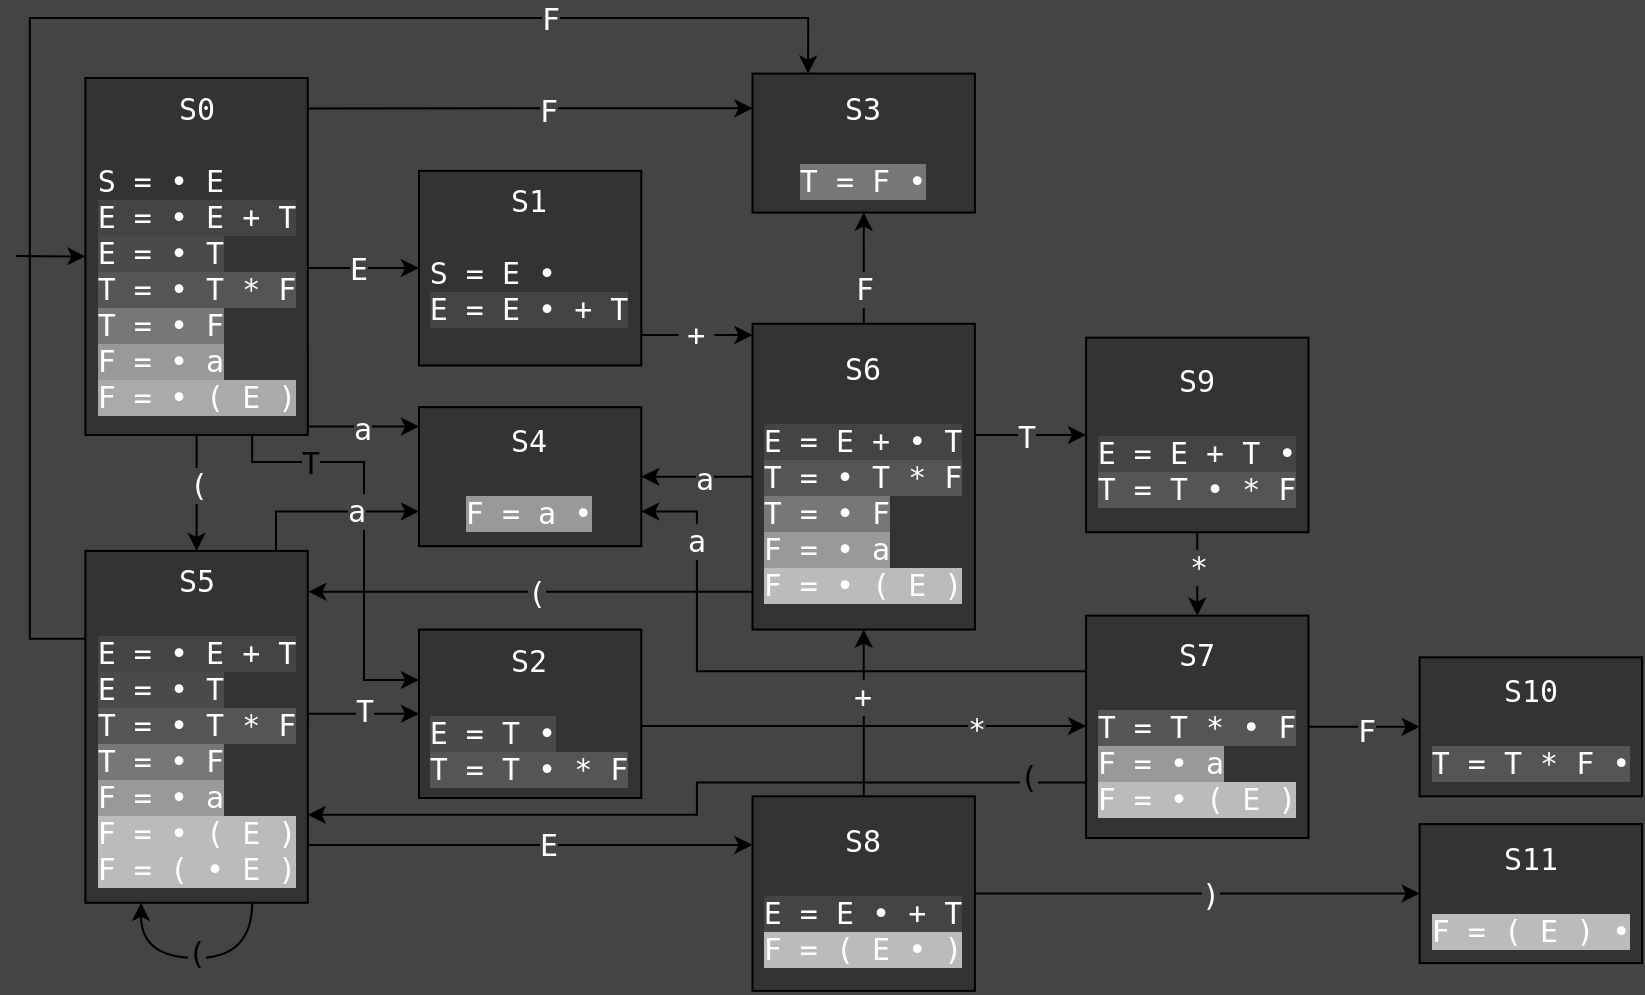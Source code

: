 <mxfile version="24.7.8">
  <diagram name="Page-1" id="OlGZkpxojUD_AP5KmQLQ">
    <mxGraphModel dx="1219" dy="1237" grid="1" gridSize="10" guides="1" tooltips="1" connect="1" arrows="1" fold="1" page="1" pageScale="1" pageWidth="827" pageHeight="1169" background="#444444" math="0" shadow="0">
      <root>
        <mxCell id="0" />
        <mxCell id="1" parent="0" />
        <mxCell id="v0S2vT5wZ2QxvqDgRi7f-3" style="edgeStyle=orthogonalEdgeStyle;rounded=0;orthogonalLoop=1;jettySize=auto;html=1;entryX=0.5;entryY=0;entryDx=0;entryDy=0;fontFamily=monospace;spacingLeft=0;fontSize=15;fontColor=#FFFFFF;" parent="1" source="v0S2vT5wZ2QxvqDgRi7f-1" target="v0S2vT5wZ2QxvqDgRi7f-2" edge="1">
          <mxGeometry relative="1" as="geometry" />
        </mxCell>
        <mxCell id="xnmgnFg0bWBNyFiT3FRn-1" value="&lt;font style=&quot;font-size: 15px;&quot; face=&quot;monospace&quot;&gt;(&lt;/font&gt;" style="edgeLabel;html=1;align=center;verticalAlign=middle;resizable=0;points=[];labelBackgroundColor=#444444;fontColor=#ffffff;" parent="v0S2vT5wZ2QxvqDgRi7f-3" vertex="1" connectable="0">
          <mxGeometry x="-0.154" relative="1" as="geometry">
            <mxPoint as="offset" />
          </mxGeometry>
        </mxCell>
        <mxCell id="v0S2vT5wZ2QxvqDgRi7f-5" style="edgeStyle=orthogonalEdgeStyle;rounded=0;orthogonalLoop=1;jettySize=auto;html=1;exitX=1;exitY=0.5;exitDx=0;exitDy=0;fontFamily=monospace;spacingLeft=0;fontSize=15;fontColor=#FFFFFF;" parent="1" source="v0S2vT5wZ2QxvqDgRi7f-1" target="v0S2vT5wZ2QxvqDgRi7f-4" edge="1">
          <mxGeometry relative="1" as="geometry">
            <Array as="points">
              <mxPoint x="150" y="129" />
              <mxPoint x="150" y="135" />
            </Array>
          </mxGeometry>
        </mxCell>
        <mxCell id="v0S2vT5wZ2QxvqDgRi7f-37" value="E" style="edgeLabel;html=1;align=center;verticalAlign=middle;resizable=0;points=[];rounded=0;fontFamily=monospace;spacingLeft=0;fontSize=15;labelBackgroundColor=#444444;fontColor=#FFFFFF;" parent="v0S2vT5wZ2QxvqDgRi7f-5" vertex="1" connectable="0">
          <mxGeometry x="-0.1" y="1" relative="1" as="geometry">
            <mxPoint x="9" y="1" as="offset" />
          </mxGeometry>
        </mxCell>
        <mxCell id="v0S2vT5wZ2QxvqDgRi7f-7" style="rounded=0;orthogonalLoop=1;jettySize=auto;html=1;exitX=1.001;exitY=0.02;exitDx=0;exitDy=0;entryX=0;entryY=0.25;entryDx=0;entryDy=0;fontFamily=monospace;spacingLeft=0;fontSize=15;fontColor=#FFFFFF;exitPerimeter=0;edgeStyle=orthogonalEdgeStyle;" parent="1" source="v0S2vT5wZ2QxvqDgRi7f-1" target="v0S2vT5wZ2QxvqDgRi7f-6" edge="1">
          <mxGeometry relative="1" as="geometry">
            <Array as="points">
              <mxPoint x="150" y="44" />
              <mxPoint x="150" y="55" />
            </Array>
          </mxGeometry>
        </mxCell>
        <mxCell id="v0S2vT5wZ2QxvqDgRi7f-30" value="F" style="edgeLabel;html=1;align=center;verticalAlign=middle;resizable=0;points=[];rounded=0;fontFamily=monospace;spacingLeft=0;fontSize=15;labelBackgroundColor=#444444;fontColor=#FFFFFF;" parent="v0S2vT5wZ2QxvqDgRi7f-7" vertex="1" connectable="0">
          <mxGeometry x="0.164" y="-1" relative="1" as="geometry">
            <mxPoint as="offset" />
          </mxGeometry>
        </mxCell>
        <mxCell id="v0S2vT5wZ2QxvqDgRi7f-11" style="edgeStyle=orthogonalEdgeStyle;rounded=0;orthogonalLoop=1;jettySize=auto;html=1;exitX=1;exitY=0.75;exitDx=0;exitDy=0;entryX=0;entryY=0.14;entryDx=0;entryDy=0;entryPerimeter=0;fontFamily=monospace;spacingLeft=0;fontSize=15;fontColor=#FFFFFF;" parent="1" source="v0S2vT5wZ2QxvqDgRi7f-1" target="v0S2vT5wZ2QxvqDgRi7f-10" edge="1">
          <mxGeometry relative="1" as="geometry">
            <Array as="points">
              <mxPoint x="155.881" y="214.308" />
            </Array>
          </mxGeometry>
        </mxCell>
        <mxCell id="v0S2vT5wZ2QxvqDgRi7f-36" value="a" style="edgeLabel;html=1;align=center;verticalAlign=middle;resizable=0;points=[];rounded=0;fontFamily=monospace;spacingLeft=0;fontSize=15;labelBackgroundColor=#444444;fontColor=#FFFFFF;" parent="v0S2vT5wZ2QxvqDgRi7f-11" vertex="1" connectable="0">
          <mxGeometry x="0.396" y="-3" relative="1" as="geometry">
            <mxPoint y="-3" as="offset" />
          </mxGeometry>
        </mxCell>
        <mxCell id="v0S2vT5wZ2QxvqDgRi7f-31" style="rounded=0;orthogonalLoop=1;jettySize=auto;html=1;exitX=0;exitY=0.5;exitDx=0;exitDy=0;startArrow=classic;startFill=1;endArrow=none;endFill=0;fontFamily=monospace;spacingLeft=0;fontSize=15;fontColor=#FFFFFF;" parent="1" source="v0S2vT5wZ2QxvqDgRi7f-1" edge="1">
          <mxGeometry relative="1" as="geometry">
            <mxPoint x="10" y="129" as="targetPoint" />
          </mxGeometry>
        </mxCell>
        <mxCell id="v0S2vT5wZ2QxvqDgRi7f-52" style="edgeStyle=orthogonalEdgeStyle;rounded=0;orthogonalLoop=1;jettySize=auto;html=1;exitX=0.75;exitY=1;exitDx=0;exitDy=0;fontFamily=monospace;spacingLeft=0;fontSize=15;fontColor=#FFFFFF;" parent="1" source="v0S2vT5wZ2QxvqDgRi7f-1" target="v0S2vT5wZ2QxvqDgRi7f-8" edge="1">
          <mxGeometry relative="1" as="geometry">
            <Array as="points">
              <mxPoint x="128" y="232" />
              <mxPoint x="184" y="232" />
              <mxPoint x="184" y="341" />
            </Array>
          </mxGeometry>
        </mxCell>
        <mxCell id="dsQuT1RgJaNSiDKjmoi5-3" value="&lt;font style=&quot;font-size: 15px;&quot;&gt;T&lt;/font&gt;" style="edgeLabel;html=1;align=center;verticalAlign=middle;resizable=0;points=[];labelBackgroundColor=#444444;fontFamily=monospace;fontSize=15;" parent="v0S2vT5wZ2QxvqDgRi7f-52" vertex="1" connectable="0">
          <mxGeometry x="-0.592" relative="1" as="geometry">
            <mxPoint as="offset" />
          </mxGeometry>
        </mxCell>
        <mxCell id="v0S2vT5wZ2QxvqDgRi7f-1" value="&lt;div style=&quot;font-size: 15px;&quot;&gt;S0&lt;/div&gt;&lt;div style=&quot;text-align: left; font-size: 15px;&quot;&gt;&lt;br style=&quot;font-size: 15px;&quot;&gt;&lt;/div&gt;&lt;div style=&quot;text-align: left; font-size: 15px;&quot;&gt;S = • E&lt;/div&gt;&lt;div style=&quot;text-align: left; font-size: 15px;&quot;&gt;&lt;span style=&quot;--darkreader-inline-bgcolor: #292b2a; font-size: 15px; background-color: rgb(68, 68, 68);&quot; data-darkreader-inline-bgcolor=&quot;&quot;&gt;E = • E + T&lt;/span&gt;&lt;/div&gt;&lt;div style=&quot;text-align: left; font-size: 15px;&quot;&gt;&lt;span style=&quot;--darkreader-inline-bgcolor: #292b2a; font-size: 15px; background-color: rgb(74, 74, 74);&quot; data-darkreader-inline-bgcolor=&quot;&quot;&gt;E = • T&lt;/span&gt;&lt;/div&gt;&lt;div style=&quot;text-align: left; font-size: 15px;&quot;&gt;&lt;span style=&quot;--darkreader-inline-bgcolor: #464846; font-size: 15px; background-color: rgb(85, 85, 85);&quot; data-darkreader-inline-bgcolor=&quot;&quot;&gt;T = • T * F&lt;/span&gt;&lt;/div&gt;&lt;div style=&quot;text-align: left; font-size: 15px;&quot;&gt;&lt;span style=&quot;font-size: 15px; background-color: rgb(119, 119, 119);&quot;&gt;T = • F&lt;/span&gt;&lt;/div&gt;&lt;div style=&quot;text-align: left; font-size: 15px;&quot;&gt;&lt;span style=&quot;font-size: 15px; background-color: rgb(153, 153, 153);&quot;&gt;F = • a&lt;/span&gt;&lt;/div&gt;&lt;div style=&quot;text-align: left; font-size: 15px;&quot;&gt;&lt;span style=&quot;font-size: 15px; background-color: rgb(170, 170, 170);&quot;&gt;F = • ( E )&lt;/span&gt;&lt;br style=&quot;font-size: 15px;&quot;&gt;&lt;/div&gt;" style="rounded=0;whiteSpace=wrap;html=1;fontFamily=monospace;spacingLeft=0;fontSize=15;fillColor=#333333;fontColor=#FFFFFF;spacing=2;labelPosition=center;verticalLabelPosition=middle;align=center;verticalAlign=top;" parent="1" vertex="1">
          <mxGeometry x="44.69" y="40" width="111.19" height="178.48" as="geometry" />
        </mxCell>
        <mxCell id="v0S2vT5wZ2QxvqDgRi7f-9" style="rounded=0;orthogonalLoop=1;jettySize=auto;html=1;entryX=0;entryY=0.5;entryDx=0;entryDy=0;fontFamily=monospace;spacingLeft=0;fontSize=15;fontColor=#FFFFFF;exitX=1;exitY=0.5;exitDx=0;exitDy=0;edgeStyle=orthogonalEdgeStyle;" parent="1" source="v0S2vT5wZ2QxvqDgRi7f-2" target="v0S2vT5wZ2QxvqDgRi7f-8" edge="1">
          <mxGeometry relative="1" as="geometry">
            <Array as="points">
              <mxPoint x="156" y="358" />
            </Array>
          </mxGeometry>
        </mxCell>
        <mxCell id="v0S2vT5wZ2QxvqDgRi7f-43" value="T" style="edgeLabel;html=1;align=center;verticalAlign=middle;resizable=0;points=[];rounded=0;fontFamily=monospace;spacingLeft=0;fontSize=15;labelBackgroundColor=#444444;fontColor=#FFFFFF;" parent="v0S2vT5wZ2QxvqDgRi7f-9" vertex="1" connectable="0">
          <mxGeometry x="0.25" y="-5" relative="1" as="geometry">
            <mxPoint x="-5" y="-7" as="offset" />
          </mxGeometry>
        </mxCell>
        <mxCell id="v0S2vT5wZ2QxvqDgRi7f-12" style="edgeStyle=orthogonalEdgeStyle;rounded=0;orthogonalLoop=1;jettySize=auto;html=1;entryX=0;entryY=0.75;entryDx=0;entryDy=0;fontFamily=monospace;spacingLeft=0;fontSize=15;fontColor=#FFFFFF;" parent="1" source="v0S2vT5wZ2QxvqDgRi7f-2" target="v0S2vT5wZ2QxvqDgRi7f-10" edge="1">
          <mxGeometry relative="1" as="geometry">
            <Array as="points">
              <mxPoint x="140" y="257" />
            </Array>
          </mxGeometry>
        </mxCell>
        <mxCell id="v0S2vT5wZ2QxvqDgRi7f-38" value="a" style="edgeLabel;html=1;align=center;verticalAlign=middle;resizable=0;points=[];rounded=0;fontFamily=monospace;spacingLeft=0;fontSize=15;labelBackgroundColor=#444444;fontColor=#FFFFFF;" parent="v0S2vT5wZ2QxvqDgRi7f-12" vertex="1" connectable="0">
          <mxGeometry x="0.529" relative="1" as="geometry">
            <mxPoint x="-10" y="-1" as="offset" />
          </mxGeometry>
        </mxCell>
        <mxCell id="v0S2vT5wZ2QxvqDgRi7f-27" style="edgeStyle=orthogonalEdgeStyle;rounded=0;orthogonalLoop=1;jettySize=auto;html=1;exitX=1;exitY=0.75;exitDx=0;exitDy=0;entryX=0;entryY=0.25;entryDx=0;entryDy=0;fontFamily=monospace;spacingLeft=0;fontSize=15;fontColor=#FFFFFF;" parent="1" source="v0S2vT5wZ2QxvqDgRi7f-2" target="v0S2vT5wZ2QxvqDgRi7f-25" edge="1">
          <mxGeometry relative="1" as="geometry">
            <Array as="points">
              <mxPoint x="156" y="424" />
            </Array>
          </mxGeometry>
        </mxCell>
        <mxCell id="v0S2vT5wZ2QxvqDgRi7f-44" value="E" style="edgeLabel;html=1;align=center;verticalAlign=middle;resizable=0;points=[];rounded=0;fontFamily=monospace;spacingLeft=0;fontSize=15;labelBackgroundColor=#444444;fontColor=#FFFFFF;" parent="v0S2vT5wZ2QxvqDgRi7f-27" vertex="1" connectable="0">
          <mxGeometry x="0.132" y="-2" relative="1" as="geometry">
            <mxPoint y="-3" as="offset" />
          </mxGeometry>
        </mxCell>
        <mxCell id="v0S2vT5wZ2QxvqDgRi7f-32" style="edgeStyle=orthogonalEdgeStyle;rounded=0;orthogonalLoop=1;jettySize=auto;html=1;exitX=0;exitY=0.25;exitDx=0;exitDy=0;entryX=0.25;entryY=0;entryDx=0;entryDy=0;fontFamily=monospace;spacingLeft=0;fontSize=15;fontColor=#FFFFFF;" parent="1" source="v0S2vT5wZ2QxvqDgRi7f-2" target="v0S2vT5wZ2QxvqDgRi7f-6" edge="1">
          <mxGeometry relative="1" as="geometry">
            <Array as="points">
              <mxPoint x="16.898" y="319.937" />
              <mxPoint x="16.898" y="10" />
              <mxPoint x="406.051" y="10" />
            </Array>
          </mxGeometry>
        </mxCell>
        <mxCell id="v0S2vT5wZ2QxvqDgRi7f-33" value="F" style="edgeLabel;html=1;align=center;verticalAlign=middle;resizable=0;points=[];rounded=0;fontFamily=monospace;spacingLeft=0;fontSize=15;labelBackgroundColor=#444444;fontColor=#FFFFFF;" parent="v0S2vT5wZ2QxvqDgRi7f-32" vertex="1" connectable="0">
          <mxGeometry x="0.583" relative="1" as="geometry">
            <mxPoint x="1" as="offset" />
          </mxGeometry>
        </mxCell>
        <mxCell id="v0S2vT5wZ2QxvqDgRi7f-2" value="&lt;div style=&quot;font-size: 15px;&quot;&gt;S5&lt;/div&gt;&lt;div align=&quot;left&quot; style=&quot;font-size: 15px;&quot;&gt;&lt;br style=&quot;font-size: 15px;&quot;&gt;&lt;/div&gt;&lt;div align=&quot;justify&quot; style=&quot;font-size: 15px;&quot;&gt;&lt;span style=&quot;font-size: 15px; background-color: rgb(68, 68, 68);&quot;&gt;E = • E + T&lt;/span&gt;&lt;/div&gt;&lt;div align=&quot;justify&quot; style=&quot;font-size: 15px;&quot;&gt;&lt;span style=&quot;text-align: left; background-color: rgb(74, 74, 74);&quot;&gt;E = • T&lt;/span&gt;&lt;span style=&quot;font-size: 15px; background-color: rgb(68, 68, 68);&quot;&gt;&lt;br&gt;&lt;/span&gt;&lt;/div&gt;&lt;div align=&quot;justify&quot; style=&quot;font-size: 15px;&quot;&gt;&lt;span style=&quot;background-color: rgb(85, 85, 85); font-size: 15px;&quot;&gt;T = • T * F&lt;/span&gt;&lt;/div&gt;&lt;div align=&quot;justify&quot; style=&quot;font-size: 15px;&quot;&gt;&lt;span style=&quot;background-color: rgb(119, 119, 119); font-size: 15px;&quot;&gt;T = • F&lt;/span&gt;&lt;/div&gt;&lt;div align=&quot;justify&quot; style=&quot;font-size: 15px;&quot;&gt;&lt;span style=&quot;background-color: rgb(153, 153, 153); font-size: 15px;&quot;&gt;F = • a&lt;/span&gt;&lt;/div&gt;&lt;div align=&quot;justify&quot; style=&quot;font-size: 15px;&quot;&gt;&lt;span style=&quot;background-color: rgb(187, 187, 187); font-size: 15px;&quot;&gt;F = • ( E )&lt;/span&gt;&lt;/div&gt;&lt;div align=&quot;justify&quot; style=&quot;font-size: 15px;&quot;&gt;&lt;span style=&quot;background-color: rgb(187, 187, 187); font-size: 15px;&quot;&gt;F = ( • E )&lt;/span&gt;&lt;/div&gt;" style="rounded=0;whiteSpace=wrap;html=1;fontFamily=monospace;spacingLeft=0;fontSize=15;fillColor=#333333;fontColor=#FFFFFF;verticalAlign=top;" parent="1" vertex="1">
          <mxGeometry x="44.69" y="276.45" width="111.19" height="175.93" as="geometry" />
        </mxCell>
        <mxCell id="v0S2vT5wZ2QxvqDgRi7f-15" style="rounded=0;orthogonalLoop=1;jettySize=auto;html=1;entryX=0;entryY=0.037;entryDx=0;entryDy=0;entryPerimeter=0;fontFamily=monospace;spacingLeft=0;fontSize=15;fontColor=#FFFFFF;" parent="1" target="v0S2vT5wZ2QxvqDgRi7f-13" edge="1">
          <mxGeometry relative="1" as="geometry">
            <mxPoint x="322.661" y="168.443" as="sourcePoint" />
          </mxGeometry>
        </mxCell>
        <mxCell id="v0S2vT5wZ2QxvqDgRi7f-57" value="&lt;div style=&quot;font-size: 15px;&quot;&gt;+&lt;/div&gt;" style="edgeLabel;html=1;align=center;verticalAlign=middle;resizable=0;points=[];rotation=-90;rounded=0;fontFamily=monospace;spacingLeft=0;fontSize=15;labelBackgroundColor=#444444;fontColor=#FFFFFF;" parent="v0S2vT5wZ2QxvqDgRi7f-15" vertex="1" connectable="0">
          <mxGeometry x="-0.084" relative="1" as="geometry">
            <mxPoint x="1" y="1" as="offset" />
          </mxGeometry>
        </mxCell>
        <mxCell id="v0S2vT5wZ2QxvqDgRi7f-4" value="&lt;div style=&quot;font-size: 15px;&quot;&gt;S1&lt;/div&gt;&lt;div align=&quot;left&quot; style=&quot;font-size: 15px;&quot;&gt;&lt;br style=&quot;font-size: 15px;&quot;&gt;&lt;/div&gt;&lt;div align=&quot;left&quot; style=&quot;font-size: 15px;&quot;&gt;S = E •&lt;/div&gt;&lt;div align=&quot;left&quot; style=&quot;font-size: 15px;&quot;&gt;&lt;span style=&quot;font-size: 15px; background-color: rgb(68, 68, 68);&quot;&gt;E = E&amp;nbsp;• + T&lt;/span&gt;&lt;/div&gt;" style="rounded=0;whiteSpace=wrap;html=1;fontFamily=monospace;spacingLeft=0;fontSize=15;fillColor=#333333;fontColor=#FFFFFF;verticalAlign=top;" parent="1" vertex="1">
          <mxGeometry x="211.475" y="86.442" width="111.186" height="97.29" as="geometry" />
        </mxCell>
        <mxCell id="v0S2vT5wZ2QxvqDgRi7f-6" value="&lt;div style=&quot;font-size: 15px;&quot;&gt;S3&lt;/div&gt;&lt;div align=&quot;left&quot; style=&quot;font-size: 15px;&quot;&gt;&lt;br style=&quot;font-size: 15px;&quot;&gt;&lt;/div&gt;&lt;div align=&quot;left&quot; style=&quot;font-size: 15px;&quot;&gt;&lt;span style=&quot;background-color: rgb(119, 119, 119); font-size: 15px;&quot;&gt;T = F •&lt;/span&gt;&lt;/div&gt;" style="rounded=0;whiteSpace=wrap;html=1;fontFamily=monospace;spacingLeft=0;fontSize=15;fillColor=#333333;fontColor=#FFFFFF;" parent="1" vertex="1">
          <mxGeometry x="378.254" y="37.797" width="111.186" height="69.493" as="geometry" />
        </mxCell>
        <mxCell id="v0S2vT5wZ2QxvqDgRi7f-22" style="edgeStyle=orthogonalEdgeStyle;rounded=0;orthogonalLoop=1;jettySize=auto;html=1;fontFamily=monospace;spacingLeft=0;fontSize=15;fontColor=#FFFFFF;" parent="1" source="v0S2vT5wZ2QxvqDgRi7f-8" target="v0S2vT5wZ2QxvqDgRi7f-20" edge="1">
          <mxGeometry relative="1" as="geometry">
            <Array as="points">
              <mxPoint x="380" y="364" />
              <mxPoint x="380" y="364" />
            </Array>
          </mxGeometry>
        </mxCell>
        <mxCell id="v0S2vT5wZ2QxvqDgRi7f-47" value="*" style="edgeLabel;html=1;align=center;verticalAlign=middle;resizable=0;points=[];rounded=0;fontFamily=monospace;spacingLeft=0;fontSize=15;labelBackgroundColor=#444444;fontColor=#FFFFFF;" parent="v0S2vT5wZ2QxvqDgRi7f-22" vertex="1" connectable="0">
          <mxGeometry x="0.508" relative="1" as="geometry">
            <mxPoint y="1" as="offset" />
          </mxGeometry>
        </mxCell>
        <mxCell id="v0S2vT5wZ2QxvqDgRi7f-8" value="&lt;div style=&quot;font-size: 15px;&quot;&gt;S2&lt;/div&gt;&lt;div align=&quot;left&quot; style=&quot;font-size: 15px;&quot;&gt;&lt;br style=&quot;font-size: 15px;&quot;&gt;&lt;/div&gt;&lt;div align=&quot;left&quot; style=&quot;font-size: 15px;&quot;&gt;&lt;span style=&quot;background-color: rgb(74, 74, 74);&quot;&gt;E = T&amp;nbsp;&lt;/span&gt;&lt;span style=&quot;background-color: rgb(74, 74, 74); text-align: center;&quot;&gt;•&lt;/span&gt;&lt;br&gt;&lt;/div&gt;&lt;div align=&quot;left&quot; style=&quot;font-size: 15px;&quot;&gt;&lt;span style=&quot;background-color: rgb(85, 85, 85); font-size: 15px;&quot;&gt;T = T • * F&lt;/span&gt;&lt;/div&gt;" style="rounded=0;whiteSpace=wrap;html=1;fontFamily=monospace;spacingLeft=0;fontSize=15;fillColor=#333333;fontColor=#FFFFFF;" parent="1" vertex="1">
          <mxGeometry x="211.47" y="315.77" width="111.19" height="84.23" as="geometry" />
        </mxCell>
        <mxCell id="v0S2vT5wZ2QxvqDgRi7f-10" value="&lt;div style=&quot;font-size: 15px;&quot;&gt;S4&lt;br style=&quot;font-size: 15px;&quot;&gt;&lt;/div&gt;&lt;div align=&quot;left&quot; style=&quot;font-size: 15px;&quot;&gt;&lt;br style=&quot;font-size: 15px;&quot;&gt;&lt;/div&gt;&lt;div align=&quot;left&quot; style=&quot;font-size: 15px;&quot;&gt;&lt;span style=&quot;background-color: rgb(153, 153, 153); font-size: 15px;&quot;&gt;F = a •&lt;/span&gt;&lt;/div&gt;" style="rounded=0;whiteSpace=wrap;html=1;fontFamily=monospace;spacingLeft=0;fontSize=15;fillColor=#333333;fontColor=#FFFFFF;" parent="1" vertex="1">
          <mxGeometry x="211.475" y="204.579" width="111.186" height="69.493" as="geometry" />
        </mxCell>
        <mxCell id="v0S2vT5wZ2QxvqDgRi7f-14" style="edgeStyle=orthogonalEdgeStyle;rounded=0;orthogonalLoop=1;jettySize=auto;html=1;entryX=0.5;entryY=1;entryDx=0;entryDy=0;fontFamily=monospace;spacingLeft=0;fontSize=15;fontColor=#FFFFFF;" parent="1" source="v0S2vT5wZ2QxvqDgRi7f-13" target="v0S2vT5wZ2QxvqDgRi7f-6" edge="1">
          <mxGeometry relative="1" as="geometry" />
        </mxCell>
        <mxCell id="v0S2vT5wZ2QxvqDgRi7f-34" value="F" style="edgeLabel;html=1;align=center;verticalAlign=middle;resizable=0;points=[];rounded=0;fontFamily=monospace;spacingLeft=0;fontSize=15;labelBackgroundColor=#444444;fontColor=#FFFFFF;" parent="v0S2vT5wZ2QxvqDgRi7f-14" vertex="1" connectable="0">
          <mxGeometry x="-0.35" relative="1" as="geometry">
            <mxPoint as="offset" />
          </mxGeometry>
        </mxCell>
        <mxCell id="v0S2vT5wZ2QxvqDgRi7f-16" style="edgeStyle=orthogonalEdgeStyle;rounded=0;orthogonalLoop=1;jettySize=auto;html=1;exitX=0;exitY=0.5;exitDx=0;exitDy=0;entryX=1;entryY=0.5;entryDx=0;entryDy=0;fontFamily=monospace;spacingLeft=0;fontSize=15;fontColor=#FFFFFF;" parent="1" source="v0S2vT5wZ2QxvqDgRi7f-13" target="v0S2vT5wZ2QxvqDgRi7f-10" edge="1">
          <mxGeometry relative="1" as="geometry" />
        </mxCell>
        <mxCell id="v0S2vT5wZ2QxvqDgRi7f-39" value="a" style="edgeLabel;html=1;align=center;verticalAlign=middle;resizable=0;points=[];rounded=0;fontFamily=monospace;spacingLeft=0;fontSize=15;labelBackgroundColor=#444444;fontColor=#FFFFFF;" parent="v0S2vT5wZ2QxvqDgRi7f-16" vertex="1" connectable="0">
          <mxGeometry x="-0.1" y="4" relative="1" as="geometry">
            <mxPoint y="-4" as="offset" />
          </mxGeometry>
        </mxCell>
        <mxCell id="v0S2vT5wZ2QxvqDgRi7f-19" style="edgeStyle=orthogonalEdgeStyle;rounded=0;orthogonalLoop=1;jettySize=auto;html=1;exitX=1;exitY=0.5;exitDx=0;exitDy=0;entryX=0;entryY=0.5;entryDx=0;entryDy=0;fontFamily=monospace;spacingLeft=0;fontSize=15;fontColor=#FFFFFF;" parent="1" source="v0S2vT5wZ2QxvqDgRi7f-13" target="v0S2vT5wZ2QxvqDgRi7f-18" edge="1">
          <mxGeometry relative="1" as="geometry">
            <Array as="points">
              <mxPoint x="489.441" y="218.478" />
            </Array>
          </mxGeometry>
        </mxCell>
        <mxCell id="v0S2vT5wZ2QxvqDgRi7f-49" value="T" style="edgeLabel;html=1;align=center;verticalAlign=middle;resizable=0;points=[];rounded=0;fontFamily=monospace;spacingLeft=0;fontSize=15;labelBackgroundColor=#444444;fontColor=#FFFFFF;" parent="v0S2vT5wZ2QxvqDgRi7f-19" vertex="1" connectable="0">
          <mxGeometry x="0.212" relative="1" as="geometry">
            <mxPoint as="offset" />
          </mxGeometry>
        </mxCell>
        <mxCell id="v0S2vT5wZ2QxvqDgRi7f-53" style="rounded=0;orthogonalLoop=1;jettySize=auto;html=1;exitX=0.001;exitY=0.838;exitDx=0;exitDy=0;exitPerimeter=0;entryX=1.003;entryY=0.116;entryDx=0;entryDy=0;entryPerimeter=0;fontFamily=monospace;spacingLeft=0;fontSize=15;fontColor=#FFFFFF;edgeStyle=orthogonalEdgeStyle;" parent="1" source="v0S2vT5wZ2QxvqDgRi7f-13" target="v0S2vT5wZ2QxvqDgRi7f-2" edge="1">
          <mxGeometry relative="1" as="geometry">
            <Array as="points">
              <mxPoint x="380" y="291" />
              <mxPoint x="380" y="297" />
            </Array>
          </mxGeometry>
        </mxCell>
        <mxCell id="v0S2vT5wZ2QxvqDgRi7f-54" value="(" style="edgeLabel;html=1;align=center;verticalAlign=middle;resizable=0;points=[];rounded=0;fontFamily=monospace;spacingLeft=0;fontSize=15;labelBackgroundColor=#444444;fontColor=#FFFFFF;" parent="v0S2vT5wZ2QxvqDgRi7f-53" vertex="1" connectable="0">
          <mxGeometry x="-0.173" relative="1" as="geometry">
            <mxPoint x="-22" as="offset" />
          </mxGeometry>
        </mxCell>
        <mxCell id="v0S2vT5wZ2QxvqDgRi7f-13" value="&lt;div style=&quot;font-size: 15px;&quot;&gt;S6&lt;/div&gt;&lt;div align=&quot;left&quot; style=&quot;font-size: 15px;&quot;&gt;&lt;br style=&quot;font-size: 15px;&quot;&gt;&lt;/div&gt;&lt;div align=&quot;left&quot; style=&quot;font-size: 15px;&quot;&gt;&lt;span style=&quot;font-size: 15px; background-color: rgb(68, 68, 68);&quot;&gt;E = E + • T&lt;/span&gt;&lt;/div&gt;&lt;div align=&quot;left&quot; style=&quot;font-size: 15px;&quot;&gt;&lt;span style=&quot;background-color: rgb(85, 85, 85); font-size: 15px;&quot;&gt;T = • T * F&lt;/span&gt;&lt;/div&gt;&lt;div align=&quot;left&quot; style=&quot;font-size: 15px;&quot;&gt;&lt;span style=&quot;background-color: rgb(119, 119, 119); font-size: 15px;&quot;&gt;T = • F&lt;/span&gt;&lt;/div&gt;&lt;div align=&quot;left&quot; style=&quot;font-size: 15px;&quot;&gt;&lt;span style=&quot;background-color: rgb(153, 153, 153); font-size: 15px;&quot;&gt;F = • a&lt;/span&gt;&lt;/div&gt;&lt;div align=&quot;left&quot; style=&quot;font-size: 15px;&quot;&gt;&lt;span style=&quot;background-color: rgb(187, 187, 187); font-size: 15px;&quot;&gt;F = • ( E )&lt;/span&gt;&lt;br style=&quot;font-size: 15px;&quot;&gt;&lt;/div&gt;" style="rounded=0;whiteSpace=wrap;html=1;fontFamily=monospace;spacingLeft=0;fontSize=15;fillColor=#333333;fontColor=#FFFFFF;" parent="1" vertex="1">
          <mxGeometry x="378.254" y="162.884" width="111.186" height="152.884" as="geometry" />
        </mxCell>
        <mxCell id="v0S2vT5wZ2QxvqDgRi7f-21" style="edgeStyle=orthogonalEdgeStyle;rounded=0;orthogonalLoop=1;jettySize=auto;html=1;entryX=0.5;entryY=0;entryDx=0;entryDy=0;fontFamily=monospace;spacingLeft=0;fontSize=15;fontColor=#FFFFFF;" parent="1" source="v0S2vT5wZ2QxvqDgRi7f-18" target="v0S2vT5wZ2QxvqDgRi7f-20" edge="1">
          <mxGeometry relative="1" as="geometry" />
        </mxCell>
        <mxCell id="v0S2vT5wZ2QxvqDgRi7f-50" value="*" style="edgeLabel;html=1;align=center;verticalAlign=middle;resizable=0;points=[];rounded=0;fontFamily=monospace;spacingLeft=0;fontSize=15;fontColor=#FFFFFF;labelBackgroundColor=#444444;" parent="v0S2vT5wZ2QxvqDgRi7f-21" vertex="1" connectable="0">
          <mxGeometry x="-0.655" relative="1" as="geometry">
            <mxPoint y="10" as="offset" />
          </mxGeometry>
        </mxCell>
        <mxCell id="v0S2vT5wZ2QxvqDgRi7f-18" value="&lt;div style=&quot;font-size: 15px;&quot;&gt;S9&lt;/div&gt;&lt;div align=&quot;left&quot; style=&quot;font-size: 15px;&quot;&gt;&lt;br style=&quot;font-size: 15px;&quot;&gt;&lt;/div&gt;&lt;div align=&quot;left&quot; style=&quot;font-size: 15px;&quot;&gt;&lt;span style=&quot;font-size: 15px; background-color: rgb(68, 68, 68);&quot;&gt;E = E + T •&lt;/span&gt;&lt;/div&gt;&lt;div align=&quot;left&quot; style=&quot;font-size: 15px;&quot;&gt;&lt;span style=&quot;background-color: rgb(85, 85, 85); font-size: 15px;&quot;&gt;T = T&amp;nbsp;• * F&lt;/span&gt;&lt;/div&gt;" style="rounded=0;whiteSpace=wrap;html=1;fontFamily=monospace;spacingLeft=0;fontSize=15;fillColor=#333333;fontColor=#FFFFFF;" parent="1" vertex="1">
          <mxGeometry x="545.034" y="169.833" width="111.186" height="97.29" as="geometry" />
        </mxCell>
        <mxCell id="v0S2vT5wZ2QxvqDgRi7f-24" style="edgeStyle=orthogonalEdgeStyle;rounded=0;orthogonalLoop=1;jettySize=auto;html=1;entryX=0;entryY=0.5;entryDx=0;entryDy=0;fontFamily=monospace;spacingLeft=0;fontSize=15;fontColor=#FFFFFF;" parent="1" source="v0S2vT5wZ2QxvqDgRi7f-20" target="v0S2vT5wZ2QxvqDgRi7f-23" edge="1">
          <mxGeometry relative="1" as="geometry" />
        </mxCell>
        <mxCell id="v0S2vT5wZ2QxvqDgRi7f-48" value="F" style="edgeLabel;html=1;align=center;verticalAlign=middle;resizable=0;points=[];rounded=0;fontFamily=monospace;spacingLeft=0;fontSize=15;labelBackgroundColor=#444444;fontColor=#FFFFFF;" parent="v0S2vT5wZ2QxvqDgRi7f-24" vertex="1" connectable="0">
          <mxGeometry x="0.017" y="-1" relative="1" as="geometry">
            <mxPoint as="offset" />
          </mxGeometry>
        </mxCell>
        <mxCell id="v0S2vT5wZ2QxvqDgRi7f-40" style="edgeStyle=orthogonalEdgeStyle;rounded=0;orthogonalLoop=1;jettySize=auto;html=1;exitX=0;exitY=0.25;exitDx=0;exitDy=0;entryX=1;entryY=0.75;entryDx=0;entryDy=0;fontFamily=monospace;spacingLeft=0;fontSize=15;fontColor=#FFFFFF;" parent="1" source="v0S2vT5wZ2QxvqDgRi7f-20" target="v0S2vT5wZ2QxvqDgRi7f-10" edge="1">
          <mxGeometry relative="1" as="geometry">
            <Array as="points">
              <mxPoint x="350.458" y="336.615" />
              <mxPoint x="350.458" y="257.394" />
            </Array>
          </mxGeometry>
        </mxCell>
        <mxCell id="v0S2vT5wZ2QxvqDgRi7f-41" value="a" style="edgeLabel;html=1;align=center;verticalAlign=middle;resizable=0;points=[];rounded=0;fontFamily=monospace;spacingLeft=0;fontSize=15;labelBackgroundColor=#444444;fontColor=#FFFFFF;" parent="v0S2vT5wZ2QxvqDgRi7f-40" vertex="1" connectable="0">
          <mxGeometry x="0.72" y="1" relative="1" as="geometry">
            <mxPoint as="offset" />
          </mxGeometry>
        </mxCell>
        <mxCell id="iERBxF1EAUFehvLkgGPC-3" style="edgeStyle=orthogonalEdgeStyle;shape=connector;rounded=0;orthogonalLoop=1;jettySize=auto;html=1;exitX=0;exitY=0.75;exitDx=0;exitDy=0;entryX=1;entryY=0.75;entryDx=0;entryDy=0;strokeColor=default;align=center;verticalAlign=middle;fontFamily=monospace;fontSize=15;fontColor=default;labelBackgroundColor=#444444;resizable=0;endArrow=classic;" edge="1" parent="1" source="v0S2vT5wZ2QxvqDgRi7f-20" target="v0S2vT5wZ2QxvqDgRi7f-2">
          <mxGeometry relative="1" as="geometry" />
        </mxCell>
        <mxCell id="iERBxF1EAUFehvLkgGPC-4" value="(" style="edgeLabel;html=1;align=center;verticalAlign=middle;resizable=0;points=[];fontFamily=monospace;fontSize=15;fontColor=default;labelBackgroundColor=#444444;fillColor=none;gradientColor=none;" vertex="1" connectable="0" parent="iERBxF1EAUFehvLkgGPC-3">
          <mxGeometry x="-0.858" y="1" relative="1" as="geometry">
            <mxPoint y="-4" as="offset" />
          </mxGeometry>
        </mxCell>
        <mxCell id="v0S2vT5wZ2QxvqDgRi7f-20" value="&lt;div style=&quot;font-size: 15px;&quot;&gt;S7&lt;/div&gt;&lt;div align=&quot;left&quot; style=&quot;font-size: 15px;&quot;&gt;&lt;br style=&quot;font-size: 15px;&quot;&gt;&lt;/div&gt;&lt;div align=&quot;left&quot; style=&quot;font-size: 15px;&quot;&gt;&lt;span style=&quot;background-color: rgb(85, 85, 85); font-size: 15px;&quot;&gt;T = T * • F&lt;/span&gt;&lt;/div&gt;&lt;div align=&quot;left&quot; style=&quot;font-size: 15px;&quot;&gt;&lt;span style=&quot;background-color: rgb(153, 153, 153); font-size: 15px;&quot;&gt;F = • a&lt;/span&gt;&lt;/div&gt;&lt;div align=&quot;left&quot; style=&quot;font-size: 15px;&quot;&gt;&lt;span style=&quot;background-color: rgb(187, 187, 187); font-size: 15px;&quot;&gt;F = • ( E )&lt;/span&gt;&lt;br style=&quot;font-size: 15px;&quot;&gt;&lt;/div&gt;" style="rounded=0;whiteSpace=wrap;html=1;fontFamily=monospace;spacingLeft=0;fontSize=15;fillColor=#333333;fontColor=#FFFFFF;" parent="1" vertex="1">
          <mxGeometry x="545.034" y="308.818" width="111.186" height="111.188" as="geometry" />
        </mxCell>
        <mxCell id="v0S2vT5wZ2QxvqDgRi7f-23" value="&lt;div style=&quot;font-size: 15px;&quot;&gt;S10&lt;/div&gt;&lt;div align=&quot;left&quot; style=&quot;font-size: 15px;&quot;&gt;&lt;br style=&quot;font-size: 15px;&quot;&gt;&lt;/div&gt;&lt;div align=&quot;left&quot; style=&quot;font-size: 15px;&quot;&gt;&lt;span style=&quot;background-color: rgb(85, 85, 85); font-size: 15px;&quot;&gt;T = T * F •&lt;/span&gt;&lt;/div&gt;" style="rounded=0;whiteSpace=wrap;html=1;fontFamily=monospace;spacingLeft=0;fontSize=15;fillColor=#333333;fontColor=#FFFFFF;" parent="1" vertex="1">
          <mxGeometry x="711.814" y="329.666" width="111.186" height="69.493" as="geometry" />
        </mxCell>
        <mxCell id="v0S2vT5wZ2QxvqDgRi7f-26" style="edgeStyle=orthogonalEdgeStyle;rounded=0;orthogonalLoop=1;jettySize=auto;html=1;entryX=0.5;entryY=1;entryDx=0;entryDy=0;fontFamily=monospace;spacingLeft=0;fontSize=15;fontColor=#FFFFFF;" parent="1" source="v0S2vT5wZ2QxvqDgRi7f-25" target="v0S2vT5wZ2QxvqDgRi7f-13" edge="1">
          <mxGeometry relative="1" as="geometry" />
        </mxCell>
        <mxCell id="v0S2vT5wZ2QxvqDgRi7f-46" value="+" style="edgeLabel;html=1;align=center;verticalAlign=middle;resizable=0;points=[];rounded=0;fontFamily=monospace;spacingLeft=0;fontSize=15;labelBackgroundColor=#444444;fontColor=#FFFFFF;" parent="v0S2vT5wZ2QxvqDgRi7f-26" vertex="1" connectable="0">
          <mxGeometry y="-1" relative="1" as="geometry">
            <mxPoint x="-1" y="-8" as="offset" />
          </mxGeometry>
        </mxCell>
        <mxCell id="v0S2vT5wZ2QxvqDgRi7f-29" style="edgeStyle=orthogonalEdgeStyle;rounded=0;orthogonalLoop=1;jettySize=auto;html=1;exitX=1;exitY=0.5;exitDx=0;exitDy=0;entryX=0;entryY=0.5;entryDx=0;entryDy=0;fontFamily=monospace;spacingLeft=0;fontSize=15;fontColor=#FFFFFF;" parent="1" source="v0S2vT5wZ2QxvqDgRi7f-25" target="v0S2vT5wZ2QxvqDgRi7f-28" edge="1">
          <mxGeometry relative="1" as="geometry">
            <Array as="points">
              <mxPoint x="489.441" y="447.804" />
            </Array>
          </mxGeometry>
        </mxCell>
        <mxCell id="v0S2vT5wZ2QxvqDgRi7f-45" value=")" style="edgeLabel;html=1;align=center;verticalAlign=middle;resizable=0;points=[];rounded=0;fontFamily=monospace;spacingLeft=0;fontSize=15;labelBackgroundColor=#444444;fontColor=#FFFFFF;" parent="v0S2vT5wZ2QxvqDgRi7f-29" vertex="1" connectable="0">
          <mxGeometry x="0.059" y="-2" relative="1" as="geometry">
            <mxPoint y="-2" as="offset" />
          </mxGeometry>
        </mxCell>
        <mxCell id="v0S2vT5wZ2QxvqDgRi7f-25" value="&lt;div style=&quot;font-size: 15px;&quot;&gt;S8&lt;/div&gt;&lt;div align=&quot;left&quot; style=&quot;font-size: 15px;&quot;&gt;&lt;br style=&quot;font-size: 15px;&quot;&gt;&lt;/div&gt;&lt;div align=&quot;left&quot; style=&quot;font-size: 15px;&quot;&gt;&lt;span style=&quot;font-size: 15px; background-color: rgb(68, 68, 68);&quot;&gt;E = E • + T&lt;/span&gt;&lt;/div&gt;&lt;div align=&quot;left&quot; style=&quot;font-size: 15px;&quot;&gt;&lt;span style=&quot;background-color: rgb(187, 187, 187); font-size: 15px;&quot;&gt;F = ( E • )&lt;/span&gt;&lt;/div&gt;" style="rounded=0;whiteSpace=wrap;html=1;fontFamily=monospace;spacingLeft=0;fontSize=15;fillColor=#333333;fontColor=#FFFFFF;" parent="1" vertex="1">
          <mxGeometry x="378.254" y="399.16" width="111.186" height="97.29" as="geometry" />
        </mxCell>
        <mxCell id="v0S2vT5wZ2QxvqDgRi7f-28" value="&lt;div style=&quot;font-size: 15px;&quot;&gt;S11&lt;/div&gt;&lt;div style=&quot;font-size: 15px;&quot;&gt;&lt;br style=&quot;font-size: 15px;&quot;&gt;&lt;/div&gt;&lt;div style=&quot;font-size: 15px;&quot;&gt;&lt;span style=&quot;background-color: rgb(187, 187, 187); font-size: 15px;&quot;&gt;F = ( E ) •&lt;/span&gt;&lt;/div&gt;" style="rounded=0;whiteSpace=wrap;html=1;fontFamily=monospace;spacingLeft=0;fontSize=15;fillColor=#333333;fontColor=#FFFFFF;" parent="1" vertex="1">
          <mxGeometry x="711.814" y="413.057" width="111.186" height="69.493" as="geometry" />
        </mxCell>
        <mxCell id="PdpzlLU-6RWncNeIdLnd-1" style="edgeStyle=orthogonalEdgeStyle;shape=connector;rounded=0;orthogonalLoop=1;jettySize=auto;html=1;exitX=0.75;exitY=1;exitDx=0;exitDy=0;entryX=0.25;entryY=1;entryDx=0;entryDy=0;strokeColor=default;align=center;verticalAlign=middle;fontFamily=monospace;fontSize=15;fontColor=default;labelBackgroundColor=#444444;resizable=0;endArrow=classic;curved=1;" parent="1" source="v0S2vT5wZ2QxvqDgRi7f-2" target="v0S2vT5wZ2QxvqDgRi7f-2" edge="1">
          <mxGeometry relative="1" as="geometry">
            <Array as="points">
              <mxPoint x="128" y="480" />
              <mxPoint x="72" y="480" />
            </Array>
          </mxGeometry>
        </mxCell>
        <mxCell id="PdpzlLU-6RWncNeIdLnd-2" value="(" style="edgeLabel;html=1;align=center;verticalAlign=middle;resizable=0;points=[];fontFamily=monospace;fontSize=15;fontColor=default;labelBackgroundColor=#444444;fillColor=none;gradientColor=none;" parent="PdpzlLU-6RWncNeIdLnd-1" vertex="1" connectable="0">
          <mxGeometry x="0.094" y="2" relative="1" as="geometry">
            <mxPoint x="5" y="-5" as="offset" />
          </mxGeometry>
        </mxCell>
      </root>
    </mxGraphModel>
  </diagram>
</mxfile>
